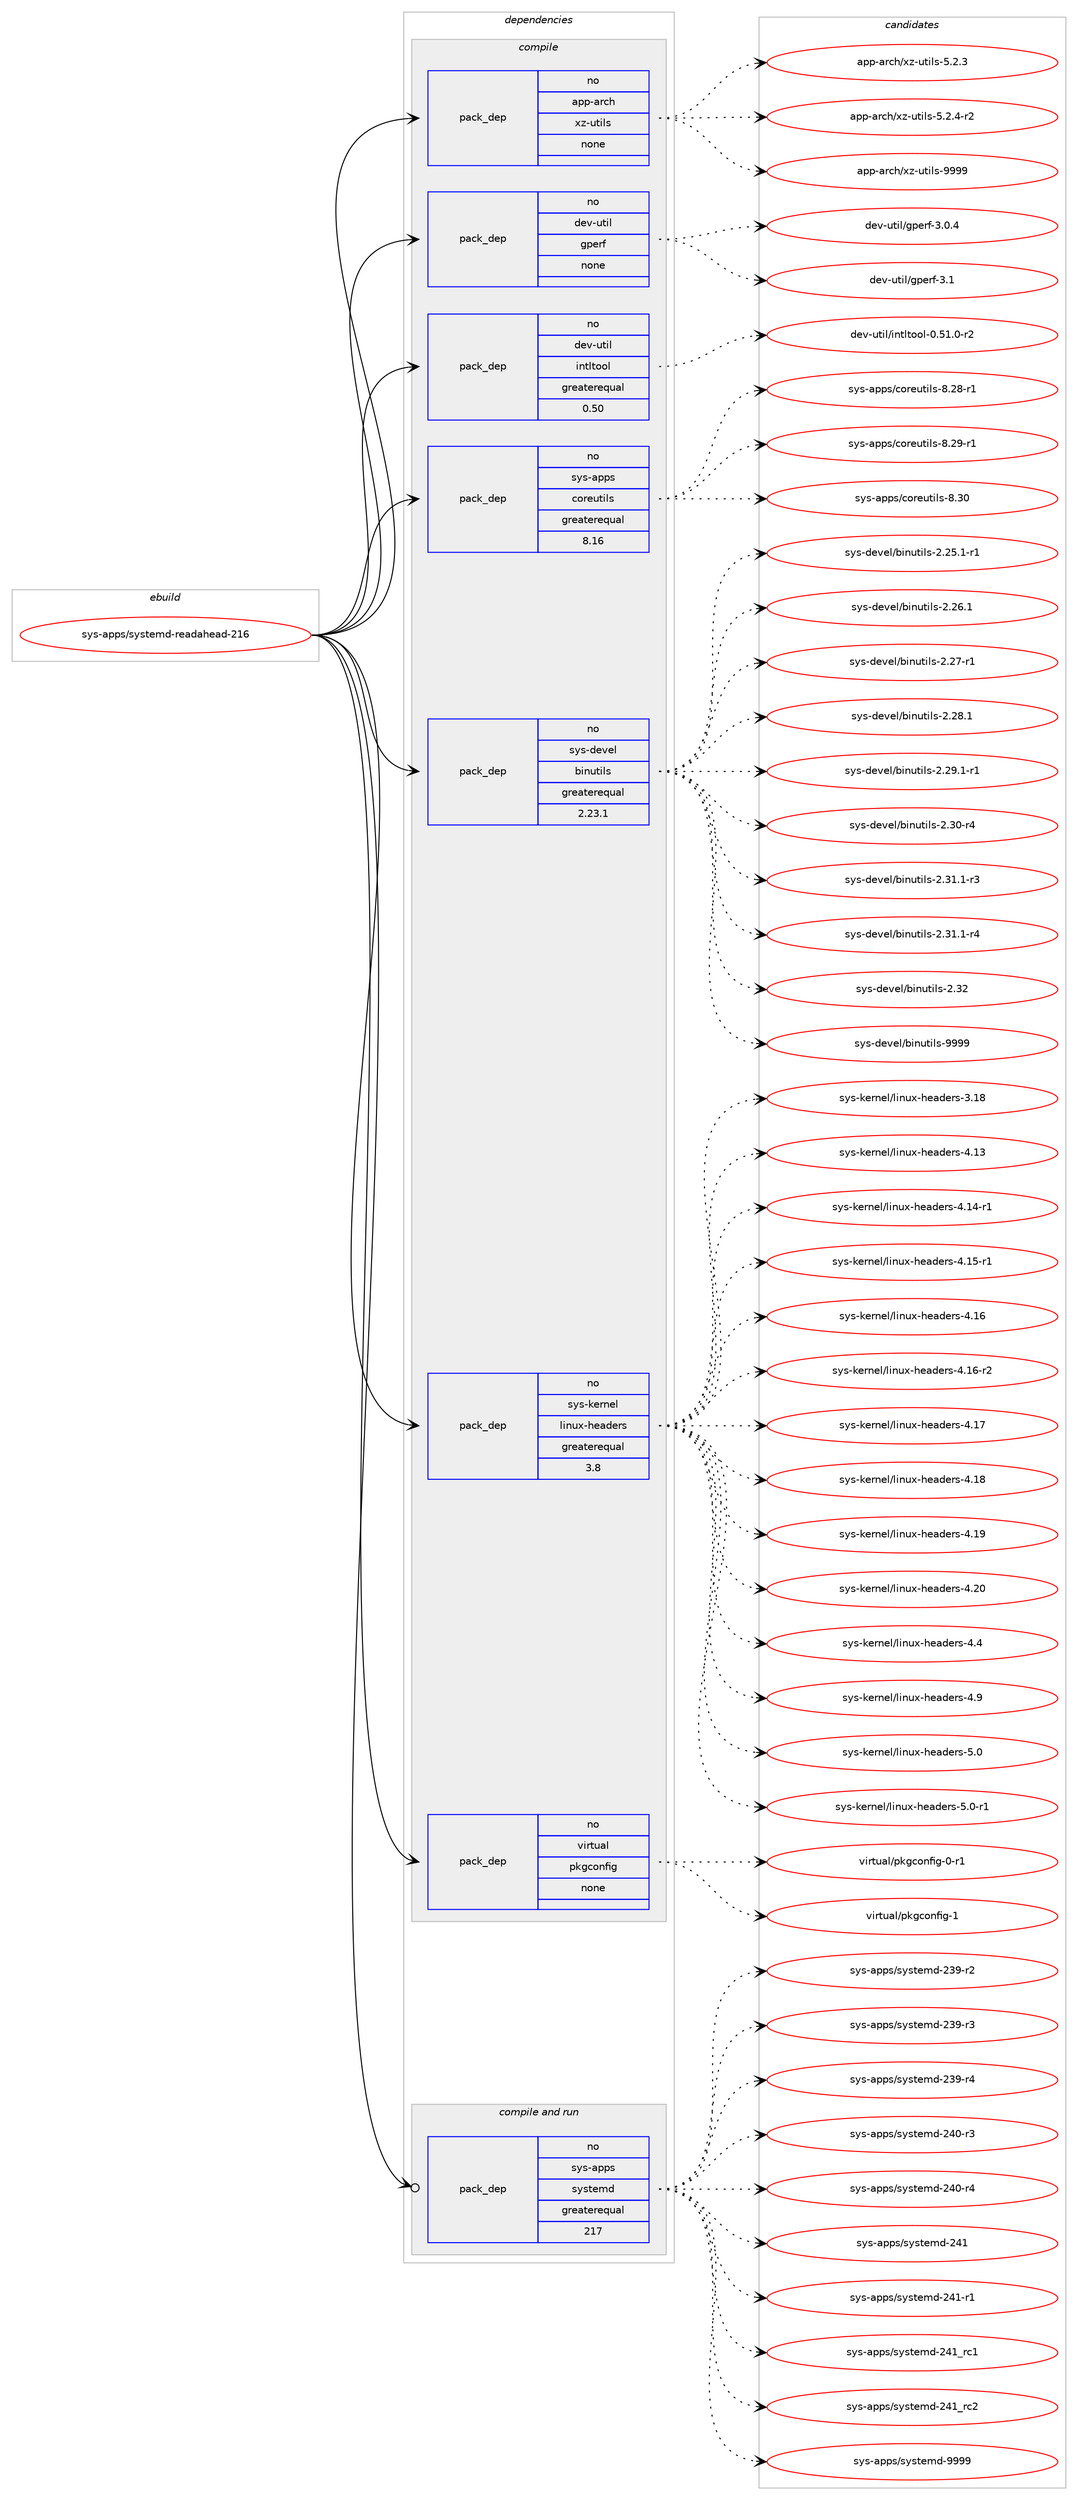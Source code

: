 digraph prolog {

# *************
# Graph options
# *************

newrank=true;
concentrate=true;
compound=true;
graph [rankdir=LR,fontname=Helvetica,fontsize=10,ranksep=1.5];#, ranksep=2.5, nodesep=0.2];
edge  [arrowhead=vee];
node  [fontname=Helvetica,fontsize=10];

# **********
# The ebuild
# **********

subgraph cluster_leftcol {
color=gray;
rank=same;
label=<<i>ebuild</i>>;
id [label="sys-apps/systemd-readahead-216", color=red, width=4, href="../sys-apps/systemd-readahead-216.svg"];
}

# ****************
# The dependencies
# ****************

subgraph cluster_midcol {
color=gray;
label=<<i>dependencies</i>>;
subgraph cluster_compile {
fillcolor="#eeeeee";
style=filled;
label=<<i>compile</i>>;
subgraph pack1230091 {
dependency1715621 [label=<<TABLE BORDER="0" CELLBORDER="1" CELLSPACING="0" CELLPADDING="4" WIDTH="220"><TR><TD ROWSPAN="6" CELLPADDING="30">pack_dep</TD></TR><TR><TD WIDTH="110">no</TD></TR><TR><TD>app-arch</TD></TR><TR><TD>xz-utils</TD></TR><TR><TD>none</TD></TR><TR><TD></TD></TR></TABLE>>, shape=none, color=blue];
}
id:e -> dependency1715621:w [weight=20,style="solid",arrowhead="vee"];
subgraph pack1230092 {
dependency1715622 [label=<<TABLE BORDER="0" CELLBORDER="1" CELLSPACING="0" CELLPADDING="4" WIDTH="220"><TR><TD ROWSPAN="6" CELLPADDING="30">pack_dep</TD></TR><TR><TD WIDTH="110">no</TD></TR><TR><TD>dev-util</TD></TR><TR><TD>gperf</TD></TR><TR><TD>none</TD></TR><TR><TD></TD></TR></TABLE>>, shape=none, color=blue];
}
id:e -> dependency1715622:w [weight=20,style="solid",arrowhead="vee"];
subgraph pack1230093 {
dependency1715623 [label=<<TABLE BORDER="0" CELLBORDER="1" CELLSPACING="0" CELLPADDING="4" WIDTH="220"><TR><TD ROWSPAN="6" CELLPADDING="30">pack_dep</TD></TR><TR><TD WIDTH="110">no</TD></TR><TR><TD>dev-util</TD></TR><TR><TD>intltool</TD></TR><TR><TD>greaterequal</TD></TR><TR><TD>0.50</TD></TR></TABLE>>, shape=none, color=blue];
}
id:e -> dependency1715623:w [weight=20,style="solid",arrowhead="vee"];
subgraph pack1230094 {
dependency1715624 [label=<<TABLE BORDER="0" CELLBORDER="1" CELLSPACING="0" CELLPADDING="4" WIDTH="220"><TR><TD ROWSPAN="6" CELLPADDING="30">pack_dep</TD></TR><TR><TD WIDTH="110">no</TD></TR><TR><TD>sys-apps</TD></TR><TR><TD>coreutils</TD></TR><TR><TD>greaterequal</TD></TR><TR><TD>8.16</TD></TR></TABLE>>, shape=none, color=blue];
}
id:e -> dependency1715624:w [weight=20,style="solid",arrowhead="vee"];
subgraph pack1230095 {
dependency1715625 [label=<<TABLE BORDER="0" CELLBORDER="1" CELLSPACING="0" CELLPADDING="4" WIDTH="220"><TR><TD ROWSPAN="6" CELLPADDING="30">pack_dep</TD></TR><TR><TD WIDTH="110">no</TD></TR><TR><TD>sys-devel</TD></TR><TR><TD>binutils</TD></TR><TR><TD>greaterequal</TD></TR><TR><TD>2.23.1</TD></TR></TABLE>>, shape=none, color=blue];
}
id:e -> dependency1715625:w [weight=20,style="solid",arrowhead="vee"];
subgraph pack1230096 {
dependency1715626 [label=<<TABLE BORDER="0" CELLBORDER="1" CELLSPACING="0" CELLPADDING="4" WIDTH="220"><TR><TD ROWSPAN="6" CELLPADDING="30">pack_dep</TD></TR><TR><TD WIDTH="110">no</TD></TR><TR><TD>sys-kernel</TD></TR><TR><TD>linux-headers</TD></TR><TR><TD>greaterequal</TD></TR><TR><TD>3.8</TD></TR></TABLE>>, shape=none, color=blue];
}
id:e -> dependency1715626:w [weight=20,style="solid",arrowhead="vee"];
subgraph pack1230097 {
dependency1715627 [label=<<TABLE BORDER="0" CELLBORDER="1" CELLSPACING="0" CELLPADDING="4" WIDTH="220"><TR><TD ROWSPAN="6" CELLPADDING="30">pack_dep</TD></TR><TR><TD WIDTH="110">no</TD></TR><TR><TD>virtual</TD></TR><TR><TD>pkgconfig</TD></TR><TR><TD>none</TD></TR><TR><TD></TD></TR></TABLE>>, shape=none, color=blue];
}
id:e -> dependency1715627:w [weight=20,style="solid",arrowhead="vee"];
}
subgraph cluster_compileandrun {
fillcolor="#eeeeee";
style=filled;
label=<<i>compile and run</i>>;
subgraph pack1230098 {
dependency1715628 [label=<<TABLE BORDER="0" CELLBORDER="1" CELLSPACING="0" CELLPADDING="4" WIDTH="220"><TR><TD ROWSPAN="6" CELLPADDING="30">pack_dep</TD></TR><TR><TD WIDTH="110">no</TD></TR><TR><TD>sys-apps</TD></TR><TR><TD>systemd</TD></TR><TR><TD>greaterequal</TD></TR><TR><TD>217</TD></TR></TABLE>>, shape=none, color=blue];
}
id:e -> dependency1715628:w [weight=20,style="solid",arrowhead="odotvee"];
}
subgraph cluster_run {
fillcolor="#eeeeee";
style=filled;
label=<<i>run</i>>;
}
}

# **************
# The candidates
# **************

subgraph cluster_choices {
rank=same;
color=gray;
label=<<i>candidates</i>>;

subgraph choice1230091 {
color=black;
nodesep=1;
choice971121124597114991044712012245117116105108115455346504651 [label="app-arch/xz-utils-5.2.3", color=red, width=4,href="../app-arch/xz-utils-5.2.3.svg"];
choice9711211245971149910447120122451171161051081154553465046524511450 [label="app-arch/xz-utils-5.2.4-r2", color=red, width=4,href="../app-arch/xz-utils-5.2.4-r2.svg"];
choice9711211245971149910447120122451171161051081154557575757 [label="app-arch/xz-utils-9999", color=red, width=4,href="../app-arch/xz-utils-9999.svg"];
dependency1715621:e -> choice971121124597114991044712012245117116105108115455346504651:w [style=dotted,weight="100"];
dependency1715621:e -> choice9711211245971149910447120122451171161051081154553465046524511450:w [style=dotted,weight="100"];
dependency1715621:e -> choice9711211245971149910447120122451171161051081154557575757:w [style=dotted,weight="100"];
}
subgraph choice1230092 {
color=black;
nodesep=1;
choice1001011184511711610510847103112101114102455146484652 [label="dev-util/gperf-3.0.4", color=red, width=4,href="../dev-util/gperf-3.0.4.svg"];
choice100101118451171161051084710311210111410245514649 [label="dev-util/gperf-3.1", color=red, width=4,href="../dev-util/gperf-3.1.svg"];
dependency1715622:e -> choice1001011184511711610510847103112101114102455146484652:w [style=dotted,weight="100"];
dependency1715622:e -> choice100101118451171161051084710311210111410245514649:w [style=dotted,weight="100"];
}
subgraph choice1230093 {
color=black;
nodesep=1;
choice1001011184511711610510847105110116108116111111108454846534946484511450 [label="dev-util/intltool-0.51.0-r2", color=red, width=4,href="../dev-util/intltool-0.51.0-r2.svg"];
dependency1715623:e -> choice1001011184511711610510847105110116108116111111108454846534946484511450:w [style=dotted,weight="100"];
}
subgraph choice1230094 {
color=black;
nodesep=1;
choice1151211154597112112115479911111410111711610510811545564650564511449 [label="sys-apps/coreutils-8.28-r1", color=red, width=4,href="../sys-apps/coreutils-8.28-r1.svg"];
choice1151211154597112112115479911111410111711610510811545564650574511449 [label="sys-apps/coreutils-8.29-r1", color=red, width=4,href="../sys-apps/coreutils-8.29-r1.svg"];
choice115121115459711211211547991111141011171161051081154556465148 [label="sys-apps/coreutils-8.30", color=red, width=4,href="../sys-apps/coreutils-8.30.svg"];
dependency1715624:e -> choice1151211154597112112115479911111410111711610510811545564650564511449:w [style=dotted,weight="100"];
dependency1715624:e -> choice1151211154597112112115479911111410111711610510811545564650574511449:w [style=dotted,weight="100"];
dependency1715624:e -> choice115121115459711211211547991111141011171161051081154556465148:w [style=dotted,weight="100"];
}
subgraph choice1230095 {
color=black;
nodesep=1;
choice115121115451001011181011084798105110117116105108115455046505346494511449 [label="sys-devel/binutils-2.25.1-r1", color=red, width=4,href="../sys-devel/binutils-2.25.1-r1.svg"];
choice11512111545100101118101108479810511011711610510811545504650544649 [label="sys-devel/binutils-2.26.1", color=red, width=4,href="../sys-devel/binutils-2.26.1.svg"];
choice11512111545100101118101108479810511011711610510811545504650554511449 [label="sys-devel/binutils-2.27-r1", color=red, width=4,href="../sys-devel/binutils-2.27-r1.svg"];
choice11512111545100101118101108479810511011711610510811545504650564649 [label="sys-devel/binutils-2.28.1", color=red, width=4,href="../sys-devel/binutils-2.28.1.svg"];
choice115121115451001011181011084798105110117116105108115455046505746494511449 [label="sys-devel/binutils-2.29.1-r1", color=red, width=4,href="../sys-devel/binutils-2.29.1-r1.svg"];
choice11512111545100101118101108479810511011711610510811545504651484511452 [label="sys-devel/binutils-2.30-r4", color=red, width=4,href="../sys-devel/binutils-2.30-r4.svg"];
choice115121115451001011181011084798105110117116105108115455046514946494511451 [label="sys-devel/binutils-2.31.1-r3", color=red, width=4,href="../sys-devel/binutils-2.31.1-r3.svg"];
choice115121115451001011181011084798105110117116105108115455046514946494511452 [label="sys-devel/binutils-2.31.1-r4", color=red, width=4,href="../sys-devel/binutils-2.31.1-r4.svg"];
choice1151211154510010111810110847981051101171161051081154550465150 [label="sys-devel/binutils-2.32", color=red, width=4,href="../sys-devel/binutils-2.32.svg"];
choice1151211154510010111810110847981051101171161051081154557575757 [label="sys-devel/binutils-9999", color=red, width=4,href="../sys-devel/binutils-9999.svg"];
dependency1715625:e -> choice115121115451001011181011084798105110117116105108115455046505346494511449:w [style=dotted,weight="100"];
dependency1715625:e -> choice11512111545100101118101108479810511011711610510811545504650544649:w [style=dotted,weight="100"];
dependency1715625:e -> choice11512111545100101118101108479810511011711610510811545504650554511449:w [style=dotted,weight="100"];
dependency1715625:e -> choice11512111545100101118101108479810511011711610510811545504650564649:w [style=dotted,weight="100"];
dependency1715625:e -> choice115121115451001011181011084798105110117116105108115455046505746494511449:w [style=dotted,weight="100"];
dependency1715625:e -> choice11512111545100101118101108479810511011711610510811545504651484511452:w [style=dotted,weight="100"];
dependency1715625:e -> choice115121115451001011181011084798105110117116105108115455046514946494511451:w [style=dotted,weight="100"];
dependency1715625:e -> choice115121115451001011181011084798105110117116105108115455046514946494511452:w [style=dotted,weight="100"];
dependency1715625:e -> choice1151211154510010111810110847981051101171161051081154550465150:w [style=dotted,weight="100"];
dependency1715625:e -> choice1151211154510010111810110847981051101171161051081154557575757:w [style=dotted,weight="100"];
}
subgraph choice1230096 {
color=black;
nodesep=1;
choice115121115451071011141101011084710810511011712045104101971001011141154551464956 [label="sys-kernel/linux-headers-3.18", color=red, width=4,href="../sys-kernel/linux-headers-3.18.svg"];
choice115121115451071011141101011084710810511011712045104101971001011141154552464951 [label="sys-kernel/linux-headers-4.13", color=red, width=4,href="../sys-kernel/linux-headers-4.13.svg"];
choice1151211154510710111411010110847108105110117120451041019710010111411545524649524511449 [label="sys-kernel/linux-headers-4.14-r1", color=red, width=4,href="../sys-kernel/linux-headers-4.14-r1.svg"];
choice1151211154510710111411010110847108105110117120451041019710010111411545524649534511449 [label="sys-kernel/linux-headers-4.15-r1", color=red, width=4,href="../sys-kernel/linux-headers-4.15-r1.svg"];
choice115121115451071011141101011084710810511011712045104101971001011141154552464954 [label="sys-kernel/linux-headers-4.16", color=red, width=4,href="../sys-kernel/linux-headers-4.16.svg"];
choice1151211154510710111411010110847108105110117120451041019710010111411545524649544511450 [label="sys-kernel/linux-headers-4.16-r2", color=red, width=4,href="../sys-kernel/linux-headers-4.16-r2.svg"];
choice115121115451071011141101011084710810511011712045104101971001011141154552464955 [label="sys-kernel/linux-headers-4.17", color=red, width=4,href="../sys-kernel/linux-headers-4.17.svg"];
choice115121115451071011141101011084710810511011712045104101971001011141154552464956 [label="sys-kernel/linux-headers-4.18", color=red, width=4,href="../sys-kernel/linux-headers-4.18.svg"];
choice115121115451071011141101011084710810511011712045104101971001011141154552464957 [label="sys-kernel/linux-headers-4.19", color=red, width=4,href="../sys-kernel/linux-headers-4.19.svg"];
choice115121115451071011141101011084710810511011712045104101971001011141154552465048 [label="sys-kernel/linux-headers-4.20", color=red, width=4,href="../sys-kernel/linux-headers-4.20.svg"];
choice1151211154510710111411010110847108105110117120451041019710010111411545524652 [label="sys-kernel/linux-headers-4.4", color=red, width=4,href="../sys-kernel/linux-headers-4.4.svg"];
choice1151211154510710111411010110847108105110117120451041019710010111411545524657 [label="sys-kernel/linux-headers-4.9", color=red, width=4,href="../sys-kernel/linux-headers-4.9.svg"];
choice1151211154510710111411010110847108105110117120451041019710010111411545534648 [label="sys-kernel/linux-headers-5.0", color=red, width=4,href="../sys-kernel/linux-headers-5.0.svg"];
choice11512111545107101114110101108471081051101171204510410197100101114115455346484511449 [label="sys-kernel/linux-headers-5.0-r1", color=red, width=4,href="../sys-kernel/linux-headers-5.0-r1.svg"];
dependency1715626:e -> choice115121115451071011141101011084710810511011712045104101971001011141154551464956:w [style=dotted,weight="100"];
dependency1715626:e -> choice115121115451071011141101011084710810511011712045104101971001011141154552464951:w [style=dotted,weight="100"];
dependency1715626:e -> choice1151211154510710111411010110847108105110117120451041019710010111411545524649524511449:w [style=dotted,weight="100"];
dependency1715626:e -> choice1151211154510710111411010110847108105110117120451041019710010111411545524649534511449:w [style=dotted,weight="100"];
dependency1715626:e -> choice115121115451071011141101011084710810511011712045104101971001011141154552464954:w [style=dotted,weight="100"];
dependency1715626:e -> choice1151211154510710111411010110847108105110117120451041019710010111411545524649544511450:w [style=dotted,weight="100"];
dependency1715626:e -> choice115121115451071011141101011084710810511011712045104101971001011141154552464955:w [style=dotted,weight="100"];
dependency1715626:e -> choice115121115451071011141101011084710810511011712045104101971001011141154552464956:w [style=dotted,weight="100"];
dependency1715626:e -> choice115121115451071011141101011084710810511011712045104101971001011141154552464957:w [style=dotted,weight="100"];
dependency1715626:e -> choice115121115451071011141101011084710810511011712045104101971001011141154552465048:w [style=dotted,weight="100"];
dependency1715626:e -> choice1151211154510710111411010110847108105110117120451041019710010111411545524652:w [style=dotted,weight="100"];
dependency1715626:e -> choice1151211154510710111411010110847108105110117120451041019710010111411545524657:w [style=dotted,weight="100"];
dependency1715626:e -> choice1151211154510710111411010110847108105110117120451041019710010111411545534648:w [style=dotted,weight="100"];
dependency1715626:e -> choice11512111545107101114110101108471081051101171204510410197100101114115455346484511449:w [style=dotted,weight="100"];
}
subgraph choice1230097 {
color=black;
nodesep=1;
choice11810511411611797108471121071039911111010210510345484511449 [label="virtual/pkgconfig-0-r1", color=red, width=4,href="../virtual/pkgconfig-0-r1.svg"];
choice1181051141161179710847112107103991111101021051034549 [label="virtual/pkgconfig-1", color=red, width=4,href="../virtual/pkgconfig-1.svg"];
dependency1715627:e -> choice11810511411611797108471121071039911111010210510345484511449:w [style=dotted,weight="100"];
dependency1715627:e -> choice1181051141161179710847112107103991111101021051034549:w [style=dotted,weight="100"];
}
subgraph choice1230098 {
color=black;
nodesep=1;
choice115121115459711211211547115121115116101109100455051574511450 [label="sys-apps/systemd-239-r2", color=red, width=4,href="../sys-apps/systemd-239-r2.svg"];
choice115121115459711211211547115121115116101109100455051574511451 [label="sys-apps/systemd-239-r3", color=red, width=4,href="../sys-apps/systemd-239-r3.svg"];
choice115121115459711211211547115121115116101109100455051574511452 [label="sys-apps/systemd-239-r4", color=red, width=4,href="../sys-apps/systemd-239-r4.svg"];
choice115121115459711211211547115121115116101109100455052484511451 [label="sys-apps/systemd-240-r3", color=red, width=4,href="../sys-apps/systemd-240-r3.svg"];
choice115121115459711211211547115121115116101109100455052484511452 [label="sys-apps/systemd-240-r4", color=red, width=4,href="../sys-apps/systemd-240-r4.svg"];
choice11512111545971121121154711512111511610110910045505249 [label="sys-apps/systemd-241", color=red, width=4,href="../sys-apps/systemd-241.svg"];
choice115121115459711211211547115121115116101109100455052494511449 [label="sys-apps/systemd-241-r1", color=red, width=4,href="../sys-apps/systemd-241-r1.svg"];
choice11512111545971121121154711512111511610110910045505249951149949 [label="sys-apps/systemd-241_rc1", color=red, width=4,href="../sys-apps/systemd-241_rc1.svg"];
choice11512111545971121121154711512111511610110910045505249951149950 [label="sys-apps/systemd-241_rc2", color=red, width=4,href="../sys-apps/systemd-241_rc2.svg"];
choice1151211154597112112115471151211151161011091004557575757 [label="sys-apps/systemd-9999", color=red, width=4,href="../sys-apps/systemd-9999.svg"];
dependency1715628:e -> choice115121115459711211211547115121115116101109100455051574511450:w [style=dotted,weight="100"];
dependency1715628:e -> choice115121115459711211211547115121115116101109100455051574511451:w [style=dotted,weight="100"];
dependency1715628:e -> choice115121115459711211211547115121115116101109100455051574511452:w [style=dotted,weight="100"];
dependency1715628:e -> choice115121115459711211211547115121115116101109100455052484511451:w [style=dotted,weight="100"];
dependency1715628:e -> choice115121115459711211211547115121115116101109100455052484511452:w [style=dotted,weight="100"];
dependency1715628:e -> choice11512111545971121121154711512111511610110910045505249:w [style=dotted,weight="100"];
dependency1715628:e -> choice115121115459711211211547115121115116101109100455052494511449:w [style=dotted,weight="100"];
dependency1715628:e -> choice11512111545971121121154711512111511610110910045505249951149949:w [style=dotted,weight="100"];
dependency1715628:e -> choice11512111545971121121154711512111511610110910045505249951149950:w [style=dotted,weight="100"];
dependency1715628:e -> choice1151211154597112112115471151211151161011091004557575757:w [style=dotted,weight="100"];
}
}

}
